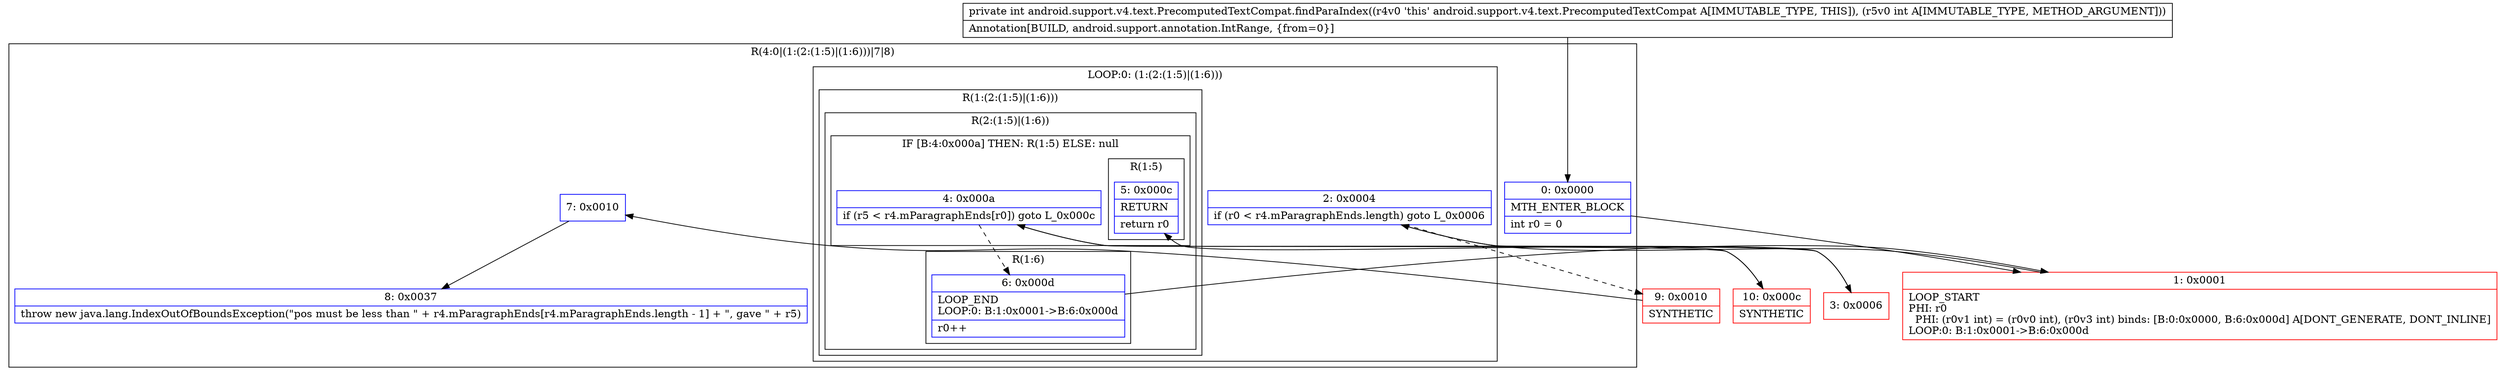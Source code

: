 digraph "CFG forandroid.support.v4.text.PrecomputedTextCompat.findParaIndex(I)I" {
subgraph cluster_Region_345009864 {
label = "R(4:0|(1:(2:(1:5)|(1:6)))|7|8)";
node [shape=record,color=blue];
Node_0 [shape=record,label="{0\:\ 0x0000|MTH_ENTER_BLOCK\l|int r0 = 0\l}"];
subgraph cluster_LoopRegion_296348732 {
label = "LOOP:0: (1:(2:(1:5)|(1:6)))";
node [shape=record,color=blue];
Node_2 [shape=record,label="{2\:\ 0x0004|if (r0 \< r4.mParagraphEnds.length) goto L_0x0006\l}"];
subgraph cluster_Region_316428037 {
label = "R(1:(2:(1:5)|(1:6)))";
node [shape=record,color=blue];
subgraph cluster_Region_147295304 {
label = "R(2:(1:5)|(1:6))";
node [shape=record,color=blue];
subgraph cluster_IfRegion_222390061 {
label = "IF [B:4:0x000a] THEN: R(1:5) ELSE: null";
node [shape=record,color=blue];
Node_4 [shape=record,label="{4\:\ 0x000a|if (r5 \< r4.mParagraphEnds[r0]) goto L_0x000c\l}"];
subgraph cluster_Region_439397987 {
label = "R(1:5)";
node [shape=record,color=blue];
Node_5 [shape=record,label="{5\:\ 0x000c|RETURN\l|return r0\l}"];
}
}
subgraph cluster_Region_1447151415 {
label = "R(1:6)";
node [shape=record,color=blue];
Node_6 [shape=record,label="{6\:\ 0x000d|LOOP_END\lLOOP:0: B:1:0x0001\-\>B:6:0x000d\l|r0++\l}"];
}
}
}
}
Node_7 [shape=record,label="{7\:\ 0x0010}"];
Node_8 [shape=record,label="{8\:\ 0x0037|throw new java.lang.IndexOutOfBoundsException(\"pos must be less than \" + r4.mParagraphEnds[r4.mParagraphEnds.length \- 1] + \", gave \" + r5)\l}"];
}
Node_1 [shape=record,color=red,label="{1\:\ 0x0001|LOOP_START\lPHI: r0 \l  PHI: (r0v1 int) = (r0v0 int), (r0v3 int) binds: [B:0:0x0000, B:6:0x000d] A[DONT_GENERATE, DONT_INLINE]\lLOOP:0: B:1:0x0001\-\>B:6:0x000d\l}"];
Node_3 [shape=record,color=red,label="{3\:\ 0x0006}"];
Node_9 [shape=record,color=red,label="{9\:\ 0x0010|SYNTHETIC\l}"];
Node_10 [shape=record,color=red,label="{10\:\ 0x000c|SYNTHETIC\l}"];
MethodNode[shape=record,label="{private int android.support.v4.text.PrecomputedTextCompat.findParaIndex((r4v0 'this' android.support.v4.text.PrecomputedTextCompat A[IMMUTABLE_TYPE, THIS]), (r5v0 int A[IMMUTABLE_TYPE, METHOD_ARGUMENT]))  | Annotation[BUILD, android.support.annotation.IntRange, \{from=0\}]\l}"];
MethodNode -> Node_0;
Node_0 -> Node_1;
Node_2 -> Node_3;
Node_2 -> Node_9[style=dashed];
Node_4 -> Node_6[style=dashed];
Node_4 -> Node_10;
Node_6 -> Node_1;
Node_7 -> Node_8;
Node_1 -> Node_2;
Node_3 -> Node_4;
Node_9 -> Node_7;
Node_10 -> Node_5;
}

